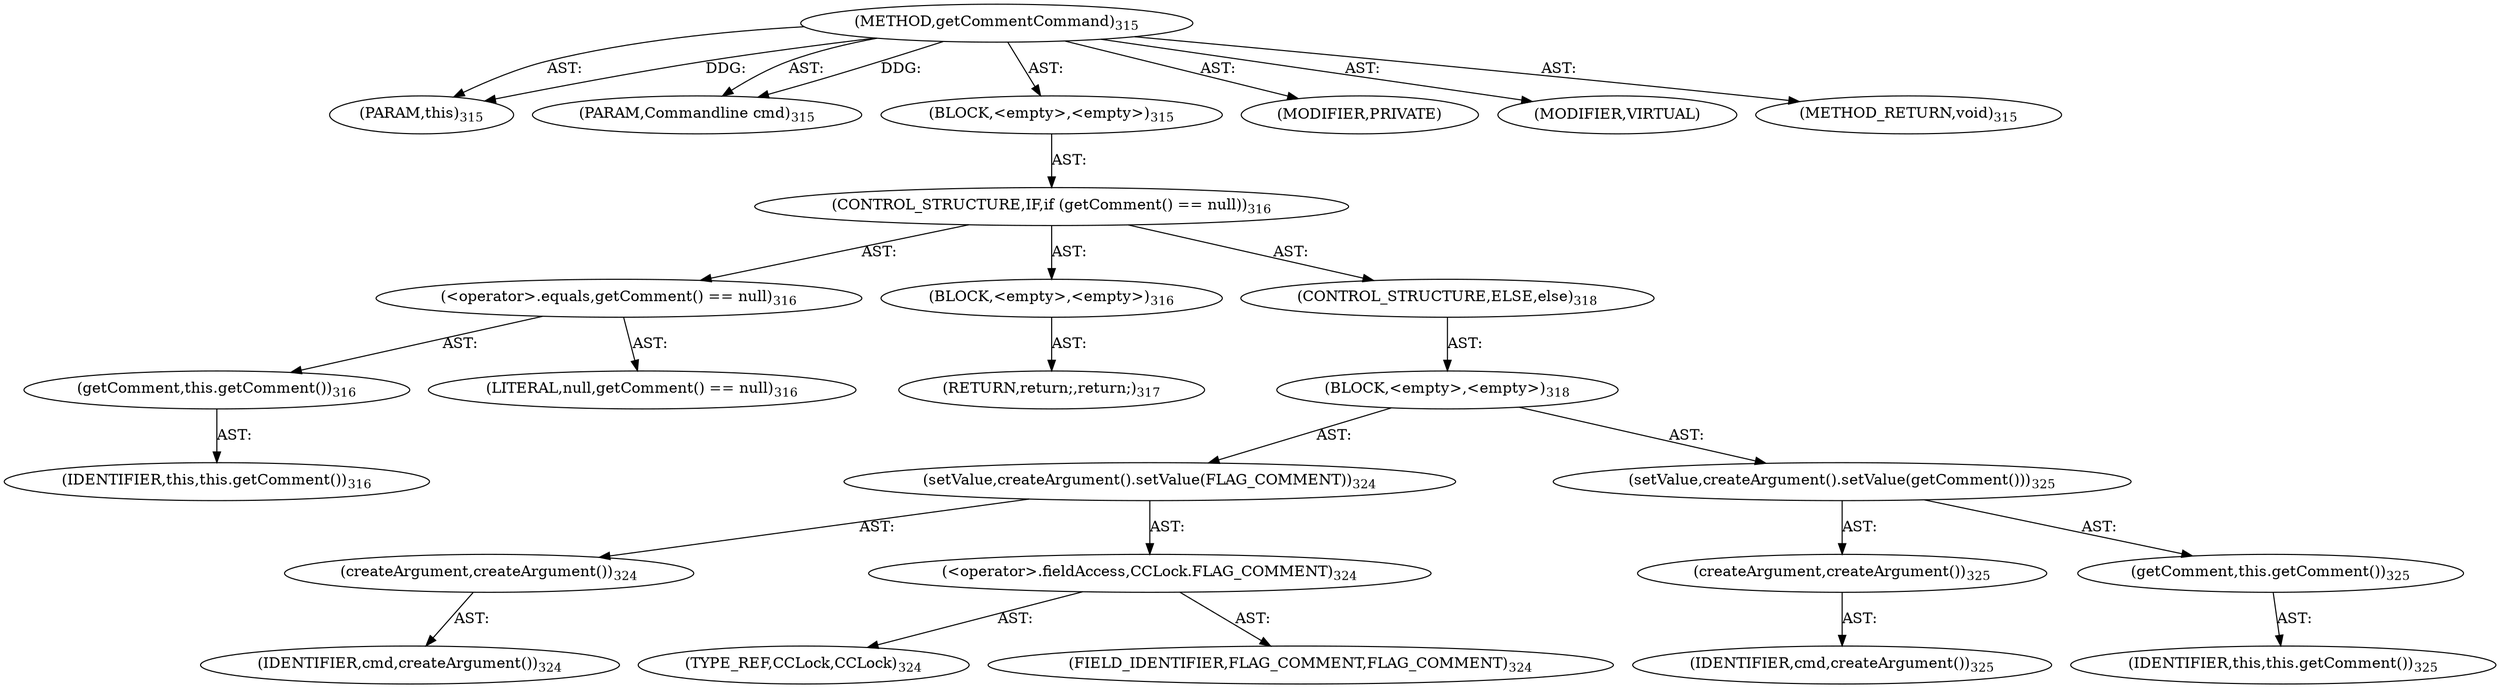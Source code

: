 digraph "getCommentCommand" {  
"111669149711" [label = <(METHOD,getCommentCommand)<SUB>315</SUB>> ]
"115964116995" [label = <(PARAM,this)<SUB>315</SUB>> ]
"115964117018" [label = <(PARAM,Commandline cmd)<SUB>315</SUB>> ]
"25769803799" [label = <(BLOCK,&lt;empty&gt;,&lt;empty&gt;)<SUB>315</SUB>> ]
"47244640263" [label = <(CONTROL_STRUCTURE,IF,if (getComment() == null))<SUB>316</SUB>> ]
"30064771141" [label = <(&lt;operator&gt;.equals,getComment() == null)<SUB>316</SUB>> ]
"30064771142" [label = <(getComment,this.getComment())<SUB>316</SUB>> ]
"68719476750" [label = <(IDENTIFIER,this,this.getComment())<SUB>316</SUB>> ]
"90194313220" [label = <(LITERAL,null,getComment() == null)<SUB>316</SUB>> ]
"25769803800" [label = <(BLOCK,&lt;empty&gt;,&lt;empty&gt;)<SUB>316</SUB>> ]
"146028888071" [label = <(RETURN,return;,return;)<SUB>317</SUB>> ]
"47244640264" [label = <(CONTROL_STRUCTURE,ELSE,else)<SUB>318</SUB>> ]
"25769803801" [label = <(BLOCK,&lt;empty&gt;,&lt;empty&gt;)<SUB>318</SUB>> ]
"30064771143" [label = <(setValue,createArgument().setValue(FLAG_COMMENT))<SUB>324</SUB>> ]
"30064771144" [label = <(createArgument,createArgument())<SUB>324</SUB>> ]
"68719476804" [label = <(IDENTIFIER,cmd,createArgument())<SUB>324</SUB>> ]
"30064771145" [label = <(&lt;operator&gt;.fieldAccess,CCLock.FLAG_COMMENT)<SUB>324</SUB>> ]
"180388626435" [label = <(TYPE_REF,CCLock,CCLock)<SUB>324</SUB>> ]
"55834574864" [label = <(FIELD_IDENTIFIER,FLAG_COMMENT,FLAG_COMMENT)<SUB>324</SUB>> ]
"30064771146" [label = <(setValue,createArgument().setValue(getComment()))<SUB>325</SUB>> ]
"30064771147" [label = <(createArgument,createArgument())<SUB>325</SUB>> ]
"68719476805" [label = <(IDENTIFIER,cmd,createArgument())<SUB>325</SUB>> ]
"30064771148" [label = <(getComment,this.getComment())<SUB>325</SUB>> ]
"68719476751" [label = <(IDENTIFIER,this,this.getComment())<SUB>325</SUB>> ]
"133143986212" [label = <(MODIFIER,PRIVATE)> ]
"133143986213" [label = <(MODIFIER,VIRTUAL)> ]
"128849018895" [label = <(METHOD_RETURN,void)<SUB>315</SUB>> ]
  "111669149711" -> "115964116995"  [ label = "AST: "] 
  "111669149711" -> "115964117018"  [ label = "AST: "] 
  "111669149711" -> "25769803799"  [ label = "AST: "] 
  "111669149711" -> "133143986212"  [ label = "AST: "] 
  "111669149711" -> "133143986213"  [ label = "AST: "] 
  "111669149711" -> "128849018895"  [ label = "AST: "] 
  "25769803799" -> "47244640263"  [ label = "AST: "] 
  "47244640263" -> "30064771141"  [ label = "AST: "] 
  "47244640263" -> "25769803800"  [ label = "AST: "] 
  "47244640263" -> "47244640264"  [ label = "AST: "] 
  "30064771141" -> "30064771142"  [ label = "AST: "] 
  "30064771141" -> "90194313220"  [ label = "AST: "] 
  "30064771142" -> "68719476750"  [ label = "AST: "] 
  "25769803800" -> "146028888071"  [ label = "AST: "] 
  "47244640264" -> "25769803801"  [ label = "AST: "] 
  "25769803801" -> "30064771143"  [ label = "AST: "] 
  "25769803801" -> "30064771146"  [ label = "AST: "] 
  "30064771143" -> "30064771144"  [ label = "AST: "] 
  "30064771143" -> "30064771145"  [ label = "AST: "] 
  "30064771144" -> "68719476804"  [ label = "AST: "] 
  "30064771145" -> "180388626435"  [ label = "AST: "] 
  "30064771145" -> "55834574864"  [ label = "AST: "] 
  "30064771146" -> "30064771147"  [ label = "AST: "] 
  "30064771146" -> "30064771148"  [ label = "AST: "] 
  "30064771147" -> "68719476805"  [ label = "AST: "] 
  "30064771148" -> "68719476751"  [ label = "AST: "] 
  "111669149711" -> "115964116995"  [ label = "DDG: "] 
  "111669149711" -> "115964117018"  [ label = "DDG: "] 
}
